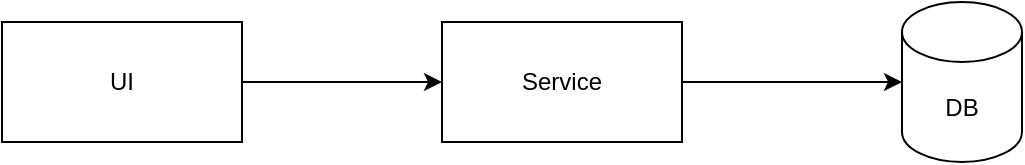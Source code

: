 <mxfile version="25.0.3">
  <diagram name="Page-1" id="yJlsheBXW4V8vsJeJ6vY">
    <mxGraphModel dx="1194" dy="765" grid="1" gridSize="10" guides="1" tooltips="1" connect="1" arrows="1" fold="1" page="1" pageScale="1" pageWidth="850" pageHeight="1100" math="0" shadow="0">
      <root>
        <mxCell id="0" />
        <mxCell id="1" parent="0" />
        <mxCell id="53y4qABC_uZf-RavudEK-3" style="edgeStyle=orthogonalEdgeStyle;rounded=0;orthogonalLoop=1;jettySize=auto;html=1;" edge="1" parent="1" source="53y4qABC_uZf-RavudEK-1" target="53y4qABC_uZf-RavudEK-2">
          <mxGeometry relative="1" as="geometry" />
        </mxCell>
        <mxCell id="53y4qABC_uZf-RavudEK-1" value="UI" style="rounded=0;whiteSpace=wrap;html=1;" vertex="1" parent="1">
          <mxGeometry x="60" y="240" width="120" height="60" as="geometry" />
        </mxCell>
        <mxCell id="53y4qABC_uZf-RavudEK-2" value="Service" style="rounded=0;whiteSpace=wrap;html=1;" vertex="1" parent="1">
          <mxGeometry x="280" y="240" width="120" height="60" as="geometry" />
        </mxCell>
        <mxCell id="53y4qABC_uZf-RavudEK-5" value="DB" style="shape=cylinder3;whiteSpace=wrap;html=1;boundedLbl=1;backgroundOutline=1;size=15;" vertex="1" parent="1">
          <mxGeometry x="510" y="230" width="60" height="80" as="geometry" />
        </mxCell>
        <mxCell id="53y4qABC_uZf-RavudEK-6" style="edgeStyle=orthogonalEdgeStyle;rounded=0;orthogonalLoop=1;jettySize=auto;html=1;entryX=0;entryY=0.5;entryDx=0;entryDy=0;entryPerimeter=0;" edge="1" parent="1" source="53y4qABC_uZf-RavudEK-2" target="53y4qABC_uZf-RavudEK-5">
          <mxGeometry relative="1" as="geometry" />
        </mxCell>
      </root>
    </mxGraphModel>
  </diagram>
</mxfile>
